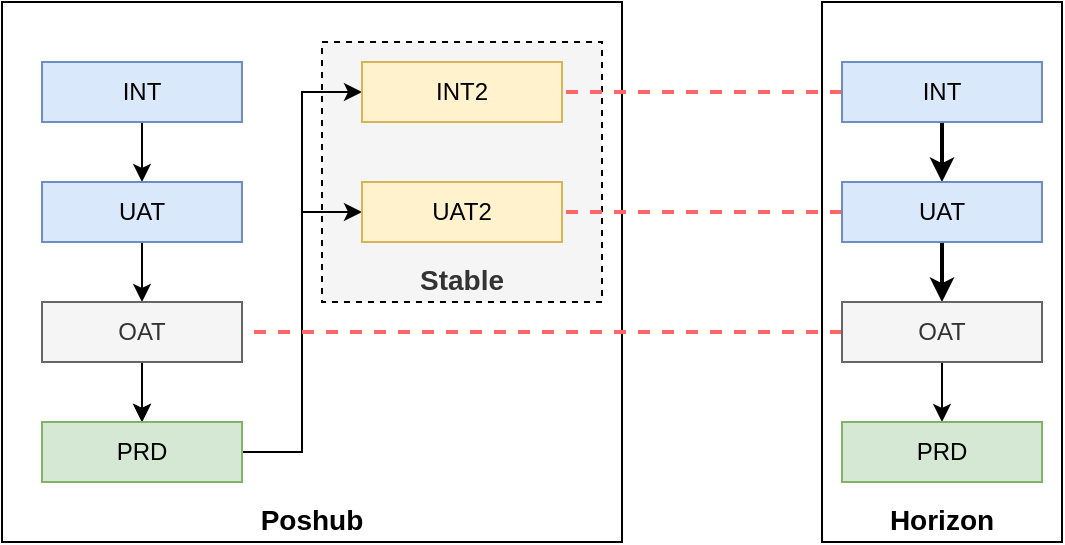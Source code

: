 <mxfile version="20.7.2" type="github">
  <diagram id="qH5oBzDhGJCajl7ZaMK2" name="Page-1">
    <mxGraphModel dx="538" dy="1086" grid="1" gridSize="10" guides="1" tooltips="1" connect="1" arrows="1" fold="1" page="1" pageScale="1" pageWidth="827" pageHeight="1169" math="0" shadow="0">
      <root>
        <mxCell id="0" />
        <mxCell id="1" parent="0" />
        <mxCell id="00HUXX-bjF2ofL3nJzH--35" value="Poshub" style="rounded=0;whiteSpace=wrap;html=1;verticalAlign=bottom;fontSize=14;fontStyle=1;align=center;spacingLeft=0;" parent="1" vertex="1">
          <mxGeometry x="150" y="130" width="310" height="270" as="geometry" />
        </mxCell>
        <mxCell id="00HUXX-bjF2ofL3nJzH--38" value="Stable" style="rounded=0;whiteSpace=wrap;html=1;fontSize=14;fillColor=#f5f5f5;fontColor=#333333;strokeColor=default;dashed=1;verticalAlign=bottom;fontStyle=1" parent="1" vertex="1">
          <mxGeometry x="310" y="150" width="140" height="130" as="geometry" />
        </mxCell>
        <mxCell id="00HUXX-bjF2ofL3nJzH--33" value="Horizon" style="rounded=0;whiteSpace=wrap;html=1;verticalAlign=bottom;fontStyle=1;fontSize=14;" parent="1" vertex="1">
          <mxGeometry x="560" y="130" width="120" height="270" as="geometry" />
        </mxCell>
        <mxCell id="00HUXX-bjF2ofL3nJzH--11" style="edgeStyle=orthogonalEdgeStyle;rounded=0;orthogonalLoop=1;jettySize=auto;html=1;entryX=0.5;entryY=0;entryDx=0;entryDy=0;" parent="1" source="00HUXX-bjF2ofL3nJzH--1" target="00HUXX-bjF2ofL3nJzH--2" edge="1">
          <mxGeometry relative="1" as="geometry" />
        </mxCell>
        <mxCell id="00HUXX-bjF2ofL3nJzH--1" value="INT" style="rounded=0;whiteSpace=wrap;html=1;fillColor=#dae8fc;strokeColor=#6c8ebf;" parent="1" vertex="1">
          <mxGeometry x="170" y="160" width="100" height="30" as="geometry" />
        </mxCell>
        <mxCell id="00HUXX-bjF2ofL3nJzH--10" style="edgeStyle=orthogonalEdgeStyle;rounded=0;orthogonalLoop=1;jettySize=auto;html=1;entryX=0.5;entryY=0;entryDx=0;entryDy=0;" parent="1" source="00HUXX-bjF2ofL3nJzH--2" target="00HUXX-bjF2ofL3nJzH--3" edge="1">
          <mxGeometry relative="1" as="geometry" />
        </mxCell>
        <mxCell id="00HUXX-bjF2ofL3nJzH--2" value="UAT" style="rounded=0;whiteSpace=wrap;html=1;fillColor=#dae8fc;strokeColor=#6c8ebf;" parent="1" vertex="1">
          <mxGeometry x="170" y="220" width="100" height="30" as="geometry" />
        </mxCell>
        <mxCell id="00HUXX-bjF2ofL3nJzH--9" style="edgeStyle=orthogonalEdgeStyle;rounded=0;orthogonalLoop=1;jettySize=auto;html=1;entryX=0.5;entryY=0;entryDx=0;entryDy=0;" parent="1" source="00HUXX-bjF2ofL3nJzH--3" target="00HUXX-bjF2ofL3nJzH--4" edge="1">
          <mxGeometry relative="1" as="geometry" />
        </mxCell>
        <mxCell id="00HUXX-bjF2ofL3nJzH--12" value="" style="edgeStyle=orthogonalEdgeStyle;rounded=0;orthogonalLoop=1;jettySize=auto;html=1;" parent="1" source="00HUXX-bjF2ofL3nJzH--3" target="00HUXX-bjF2ofL3nJzH--4" edge="1">
          <mxGeometry relative="1" as="geometry" />
        </mxCell>
        <mxCell id="00HUXX-bjF2ofL3nJzH--3" value="OAT" style="rounded=0;whiteSpace=wrap;html=1;fillColor=#f5f5f5;fontColor=#333333;strokeColor=#666666;" parent="1" vertex="1">
          <mxGeometry x="170" y="280" width="100" height="30" as="geometry" />
        </mxCell>
        <mxCell id="00HUXX-bjF2ofL3nJzH--15" style="edgeStyle=orthogonalEdgeStyle;rounded=0;orthogonalLoop=1;jettySize=auto;html=1;entryX=0;entryY=0.5;entryDx=0;entryDy=0;" parent="1" source="00HUXX-bjF2ofL3nJzH--4" target="00HUXX-bjF2ofL3nJzH--5" edge="1">
          <mxGeometry relative="1" as="geometry" />
        </mxCell>
        <mxCell id="00HUXX-bjF2ofL3nJzH--16" style="edgeStyle=orthogonalEdgeStyle;rounded=0;orthogonalLoop=1;jettySize=auto;html=1;entryX=0;entryY=0.5;entryDx=0;entryDy=0;" parent="1" source="00HUXX-bjF2ofL3nJzH--4" target="00HUXX-bjF2ofL3nJzH--6" edge="1">
          <mxGeometry relative="1" as="geometry" />
        </mxCell>
        <mxCell id="00HUXX-bjF2ofL3nJzH--4" value="PRD" style="rounded=0;whiteSpace=wrap;html=1;fillColor=#d5e8d4;strokeColor=#82b366;" parent="1" vertex="1">
          <mxGeometry x="170" y="340" width="100" height="30" as="geometry" />
        </mxCell>
        <mxCell id="00HUXX-bjF2ofL3nJzH--5" value="INT2" style="rounded=0;whiteSpace=wrap;html=1;fillColor=#fff2cc;strokeColor=#d6b656;" parent="1" vertex="1">
          <mxGeometry x="330" y="160" width="100" height="30" as="geometry" />
        </mxCell>
        <mxCell id="00HUXX-bjF2ofL3nJzH--6" value="UAT2" style="rounded=0;whiteSpace=wrap;html=1;fillColor=#fff2cc;strokeColor=#d6b656;" parent="1" vertex="1">
          <mxGeometry x="330" y="220" width="100" height="30" as="geometry" />
        </mxCell>
        <mxCell id="00HUXX-bjF2ofL3nJzH--21" style="edgeStyle=orthogonalEdgeStyle;rounded=0;orthogonalLoop=1;jettySize=auto;html=1;dashed=1;endArrow=none;endFill=0;strokeWidth=2;strokeColor=#FF6666;" parent="1" source="00HUXX-bjF2ofL3nJzH--13" target="00HUXX-bjF2ofL3nJzH--5" edge="1">
          <mxGeometry relative="1" as="geometry" />
        </mxCell>
        <mxCell id="00HUXX-bjF2ofL3nJzH--29" style="edgeStyle=orthogonalEdgeStyle;rounded=0;orthogonalLoop=1;jettySize=auto;html=1;entryX=0.5;entryY=0;entryDx=0;entryDy=0;endArrow=classic;endFill=1;strokeWidth=2;" parent="1" source="00HUXX-bjF2ofL3nJzH--13" target="00HUXX-bjF2ofL3nJzH--17" edge="1">
          <mxGeometry relative="1" as="geometry" />
        </mxCell>
        <mxCell id="00HUXX-bjF2ofL3nJzH--13" value="INT" style="rounded=0;whiteSpace=wrap;html=1;fillColor=#dae8fc;strokeColor=#6c8ebf;" parent="1" vertex="1">
          <mxGeometry x="570" y="160" width="100" height="30" as="geometry" />
        </mxCell>
        <mxCell id="00HUXX-bjF2ofL3nJzH--26" style="edgeStyle=orthogonalEdgeStyle;rounded=0;orthogonalLoop=1;jettySize=auto;html=1;entryX=1;entryY=0.5;entryDx=0;entryDy=0;dashed=1;endArrow=none;endFill=0;strokeWidth=2;strokeColor=#FF6666;" parent="1" source="00HUXX-bjF2ofL3nJzH--17" target="00HUXX-bjF2ofL3nJzH--6" edge="1">
          <mxGeometry relative="1" as="geometry" />
        </mxCell>
        <mxCell id="00HUXX-bjF2ofL3nJzH--30" style="edgeStyle=orthogonalEdgeStyle;rounded=0;orthogonalLoop=1;jettySize=auto;html=1;entryX=0.5;entryY=0;entryDx=0;entryDy=0;startArrow=none;startFill=0;endArrow=classic;endFill=1;strokeWidth=2;" parent="1" source="00HUXX-bjF2ofL3nJzH--17" target="00HUXX-bjF2ofL3nJzH--27" edge="1">
          <mxGeometry relative="1" as="geometry" />
        </mxCell>
        <mxCell id="00HUXX-bjF2ofL3nJzH--17" value="UAT" style="rounded=0;whiteSpace=wrap;html=1;fillColor=#dae8fc;strokeColor=#6c8ebf;" parent="1" vertex="1">
          <mxGeometry x="570" y="220" width="100" height="30" as="geometry" />
        </mxCell>
        <mxCell id="00HUXX-bjF2ofL3nJzH--28" style="edgeStyle=orthogonalEdgeStyle;rounded=0;orthogonalLoop=1;jettySize=auto;html=1;entryX=1;entryY=0.5;entryDx=0;entryDy=0;endArrow=none;endFill=0;dashed=1;strokeWidth=2;strokeColor=#FF6666;" parent="1" source="00HUXX-bjF2ofL3nJzH--27" target="00HUXX-bjF2ofL3nJzH--3" edge="1">
          <mxGeometry relative="1" as="geometry" />
        </mxCell>
        <mxCell id="00HUXX-bjF2ofL3nJzH--32" style="edgeStyle=orthogonalEdgeStyle;rounded=0;orthogonalLoop=1;jettySize=auto;html=1;entryX=0.5;entryY=0;entryDx=0;entryDy=0;startArrow=none;startFill=0;endArrow=classic;endFill=1;" parent="1" source="00HUXX-bjF2ofL3nJzH--27" target="00HUXX-bjF2ofL3nJzH--31" edge="1">
          <mxGeometry relative="1" as="geometry" />
        </mxCell>
        <mxCell id="00HUXX-bjF2ofL3nJzH--27" value="OAT" style="rounded=0;whiteSpace=wrap;html=1;fillColor=#f5f5f5;fontColor=#333333;strokeColor=#666666;" parent="1" vertex="1">
          <mxGeometry x="570" y="280" width="100" height="30" as="geometry" />
        </mxCell>
        <mxCell id="00HUXX-bjF2ofL3nJzH--31" value="PRD" style="rounded=0;whiteSpace=wrap;html=1;fillColor=#d5e8d4;strokeColor=#82b366;" parent="1" vertex="1">
          <mxGeometry x="570" y="340" width="100" height="30" as="geometry" />
        </mxCell>
      </root>
    </mxGraphModel>
  </diagram>
</mxfile>
